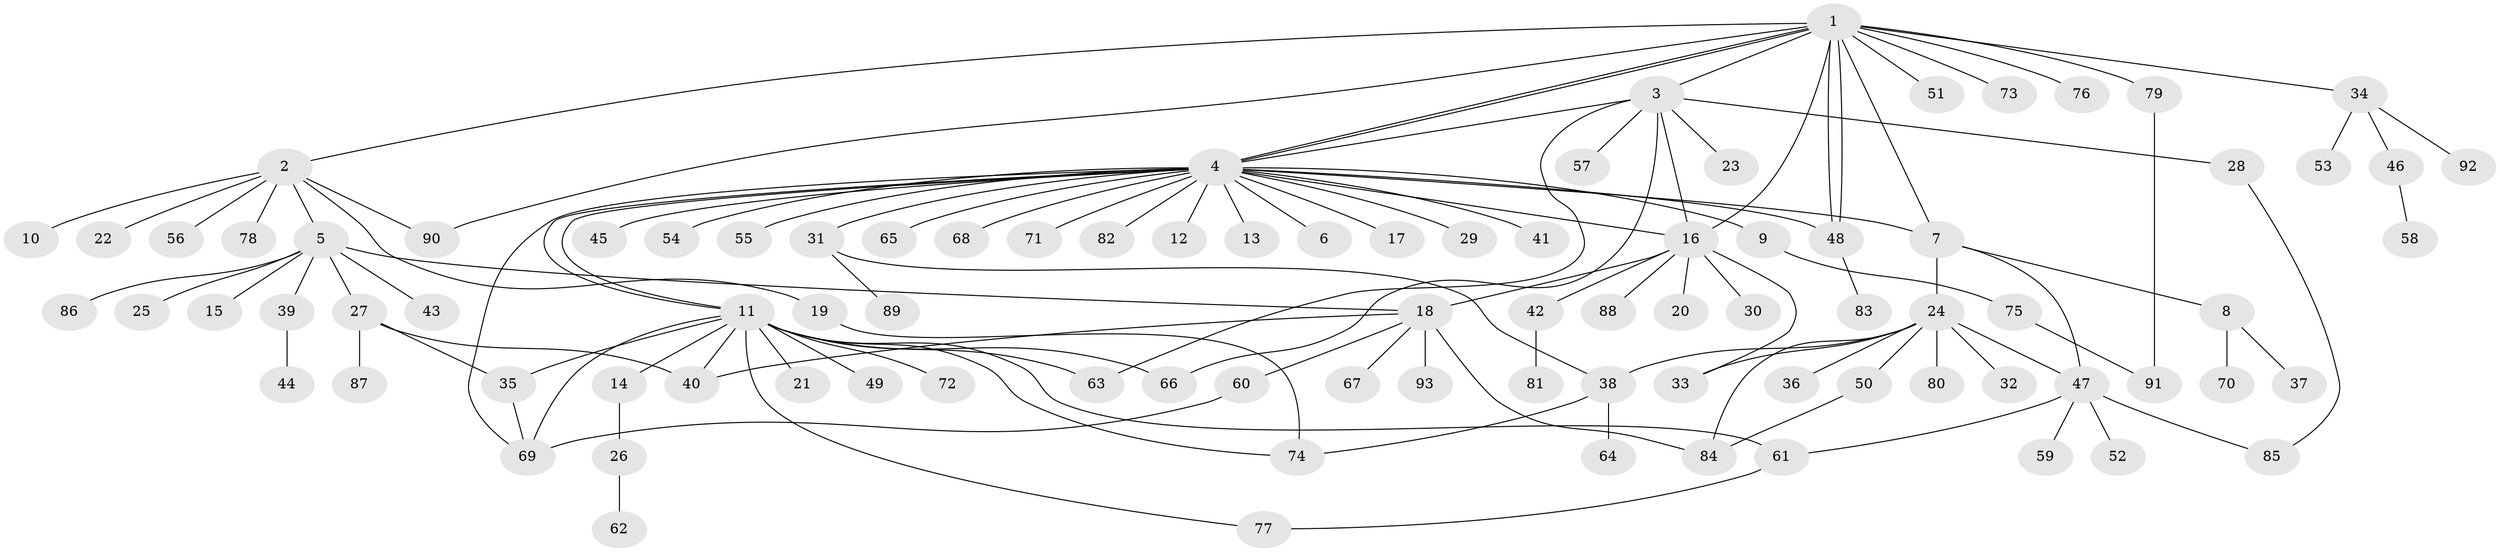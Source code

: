 // Generated by graph-tools (version 1.1) at 2025/26/03/09/25 03:26:09]
// undirected, 93 vertices, 121 edges
graph export_dot {
graph [start="1"]
  node [color=gray90,style=filled];
  1;
  2;
  3;
  4;
  5;
  6;
  7;
  8;
  9;
  10;
  11;
  12;
  13;
  14;
  15;
  16;
  17;
  18;
  19;
  20;
  21;
  22;
  23;
  24;
  25;
  26;
  27;
  28;
  29;
  30;
  31;
  32;
  33;
  34;
  35;
  36;
  37;
  38;
  39;
  40;
  41;
  42;
  43;
  44;
  45;
  46;
  47;
  48;
  49;
  50;
  51;
  52;
  53;
  54;
  55;
  56;
  57;
  58;
  59;
  60;
  61;
  62;
  63;
  64;
  65;
  66;
  67;
  68;
  69;
  70;
  71;
  72;
  73;
  74;
  75;
  76;
  77;
  78;
  79;
  80;
  81;
  82;
  83;
  84;
  85;
  86;
  87;
  88;
  89;
  90;
  91;
  92;
  93;
  1 -- 2;
  1 -- 3;
  1 -- 4;
  1 -- 4;
  1 -- 7;
  1 -- 16;
  1 -- 34;
  1 -- 48;
  1 -- 48;
  1 -- 51;
  1 -- 73;
  1 -- 76;
  1 -- 79;
  1 -- 90;
  2 -- 5;
  2 -- 10;
  2 -- 19;
  2 -- 22;
  2 -- 56;
  2 -- 78;
  2 -- 90;
  3 -- 4;
  3 -- 16;
  3 -- 23;
  3 -- 28;
  3 -- 57;
  3 -- 63;
  3 -- 66;
  4 -- 6;
  4 -- 7;
  4 -- 9;
  4 -- 11;
  4 -- 11;
  4 -- 12;
  4 -- 13;
  4 -- 16;
  4 -- 17;
  4 -- 29;
  4 -- 31;
  4 -- 41;
  4 -- 45;
  4 -- 48;
  4 -- 54;
  4 -- 55;
  4 -- 65;
  4 -- 68;
  4 -- 69;
  4 -- 71;
  4 -- 82;
  5 -- 15;
  5 -- 18;
  5 -- 25;
  5 -- 27;
  5 -- 39;
  5 -- 43;
  5 -- 86;
  7 -- 8;
  7 -- 24;
  7 -- 47;
  8 -- 37;
  8 -- 70;
  9 -- 75;
  11 -- 14;
  11 -- 21;
  11 -- 35;
  11 -- 40;
  11 -- 49;
  11 -- 61;
  11 -- 63;
  11 -- 66;
  11 -- 69;
  11 -- 72;
  11 -- 74;
  11 -- 77;
  14 -- 26;
  16 -- 18;
  16 -- 20;
  16 -- 30;
  16 -- 33;
  16 -- 42;
  16 -- 88;
  18 -- 40;
  18 -- 60;
  18 -- 67;
  18 -- 84;
  18 -- 93;
  19 -- 74;
  24 -- 32;
  24 -- 33;
  24 -- 36;
  24 -- 38;
  24 -- 47;
  24 -- 50;
  24 -- 80;
  24 -- 84;
  26 -- 62;
  27 -- 35;
  27 -- 40;
  27 -- 87;
  28 -- 85;
  31 -- 38;
  31 -- 89;
  34 -- 46;
  34 -- 53;
  34 -- 92;
  35 -- 69;
  38 -- 64;
  38 -- 74;
  39 -- 44;
  42 -- 81;
  46 -- 58;
  47 -- 52;
  47 -- 59;
  47 -- 61;
  47 -- 85;
  48 -- 83;
  50 -- 84;
  60 -- 69;
  61 -- 77;
  75 -- 91;
  79 -- 91;
}
